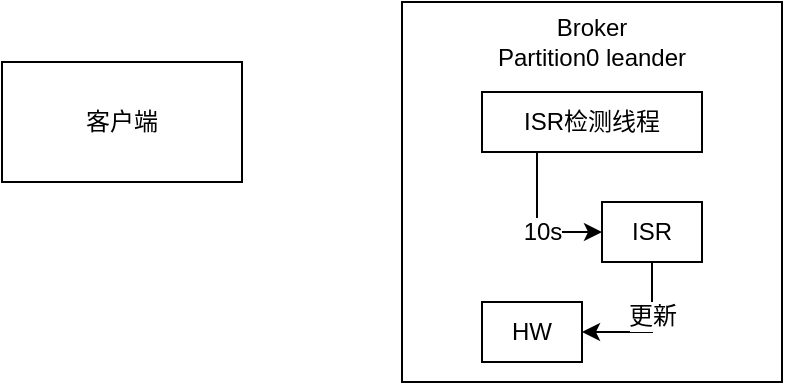 <mxfile version="12.7.2" type="github">
  <diagram id="POuYcbVOxiq2fnf-8Wsg" name="第 1 页">
    <mxGraphModel dx="1278" dy="548" grid="1" gridSize="10" guides="1" tooltips="1" connect="1" arrows="1" fold="1" page="1" pageScale="1" pageWidth="827" pageHeight="1169" math="0" shadow="0">
      <root>
        <mxCell id="0" />
        <mxCell id="1" parent="0" />
        <mxCell id="ii9r5_IIq6GUErk3aqry-1" value="客户端" style="rounded=0;whiteSpace=wrap;html=1;" vertex="1" parent="1">
          <mxGeometry x="40" y="210" width="120" height="60" as="geometry" />
        </mxCell>
        <mxCell id="ii9r5_IIq6GUErk3aqry-2" value="" style="rounded=0;whiteSpace=wrap;html=1;" vertex="1" parent="1">
          <mxGeometry x="240" y="180" width="190" height="190" as="geometry" />
        </mxCell>
        <mxCell id="ii9r5_IIq6GUErk3aqry-3" value="Broker&lt;br&gt;Partition0 leander" style="text;html=1;strokeColor=none;fillColor=none;align=center;verticalAlign=middle;whiteSpace=wrap;rounded=0;" vertex="1" parent="1">
          <mxGeometry x="256" y="190" width="157.5" height="20" as="geometry" />
        </mxCell>
        <mxCell id="ii9r5_IIq6GUErk3aqry-6" style="edgeStyle=orthogonalEdgeStyle;rounded=0;orthogonalLoop=1;jettySize=auto;html=1;exitX=0.25;exitY=1;exitDx=0;exitDy=0;entryX=0;entryY=0.5;entryDx=0;entryDy=0;" edge="1" parent="1" source="ii9r5_IIq6GUErk3aqry-4" target="ii9r5_IIq6GUErk3aqry-5">
          <mxGeometry relative="1" as="geometry" />
        </mxCell>
        <mxCell id="ii9r5_IIq6GUErk3aqry-7" value="10s" style="text;html=1;align=center;verticalAlign=middle;resizable=0;points=[];labelBackgroundColor=#ffffff;" vertex="1" connectable="0" parent="ii9r5_IIq6GUErk3aqry-6">
          <mxGeometry x="0.085" y="2" relative="1" as="geometry">
            <mxPoint as="offset" />
          </mxGeometry>
        </mxCell>
        <mxCell id="ii9r5_IIq6GUErk3aqry-4" value="ISR检测线程" style="rounded=0;whiteSpace=wrap;html=1;" vertex="1" parent="1">
          <mxGeometry x="280" y="225" width="110" height="30" as="geometry" />
        </mxCell>
        <mxCell id="ii9r5_IIq6GUErk3aqry-9" style="edgeStyle=orthogonalEdgeStyle;rounded=0;orthogonalLoop=1;jettySize=auto;html=1;entryX=1;entryY=0.5;entryDx=0;entryDy=0;" edge="1" parent="1" source="ii9r5_IIq6GUErk3aqry-5" target="ii9r5_IIq6GUErk3aqry-8">
          <mxGeometry relative="1" as="geometry">
            <Array as="points">
              <mxPoint x="365" y="345" />
            </Array>
          </mxGeometry>
        </mxCell>
        <mxCell id="ii9r5_IIq6GUErk3aqry-10" value="更新" style="text;html=1;align=center;verticalAlign=middle;resizable=0;points=[];labelBackgroundColor=#ffffff;" vertex="1" connectable="0" parent="ii9r5_IIq6GUErk3aqry-9">
          <mxGeometry x="-0.229" relative="1" as="geometry">
            <mxPoint as="offset" />
          </mxGeometry>
        </mxCell>
        <mxCell id="ii9r5_IIq6GUErk3aqry-5" value="ISR" style="rounded=0;whiteSpace=wrap;html=1;" vertex="1" parent="1">
          <mxGeometry x="340" y="280" width="50" height="30" as="geometry" />
        </mxCell>
        <mxCell id="ii9r5_IIq6GUErk3aqry-8" value="HW" style="rounded=0;whiteSpace=wrap;html=1;" vertex="1" parent="1">
          <mxGeometry x="280" y="330" width="50" height="30" as="geometry" />
        </mxCell>
      </root>
    </mxGraphModel>
  </diagram>
</mxfile>
